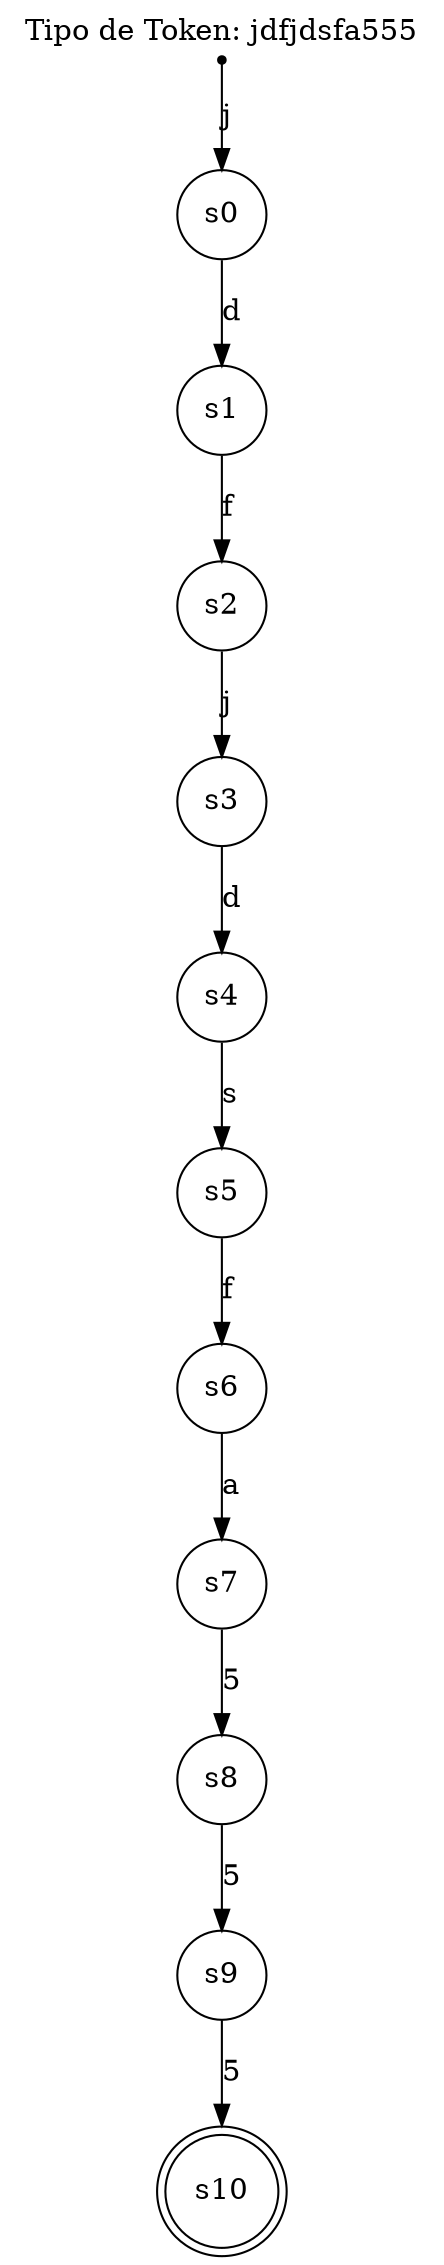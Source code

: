 digraph DFA {
    label="Tipo de Token: jdfjdsfa555";
    labelloc="t";
    start [shape=point];
    start -> s0 [label="j"];
    s0 [shape=circle];
    s0 -> s1 [label="d"];
    s1 [shape=circle];
    s1 -> s2 [label="f"];
    s2 [shape=circle];
    s2 -> s3 [label="j"];
    s3 [shape=circle];
    s3 -> s4 [label="d"];
    s4 [shape=circle];
    s4 -> s5 [label="s"];
    s5 [shape=circle];
    s5 -> s6 [label="f"];
    s6 [shape=circle];
    s6 -> s7 [label="a"];
    s7 [shape=circle];
    s7 -> s8 [label="5"];
    s8 [shape=circle];
    s8 -> s9 [label="5"];
    s9 [shape=circle];
    s9 -> s10 [label="5"];
    s10 [shape=circle];
    s10 [shape=doublecircle];
}
